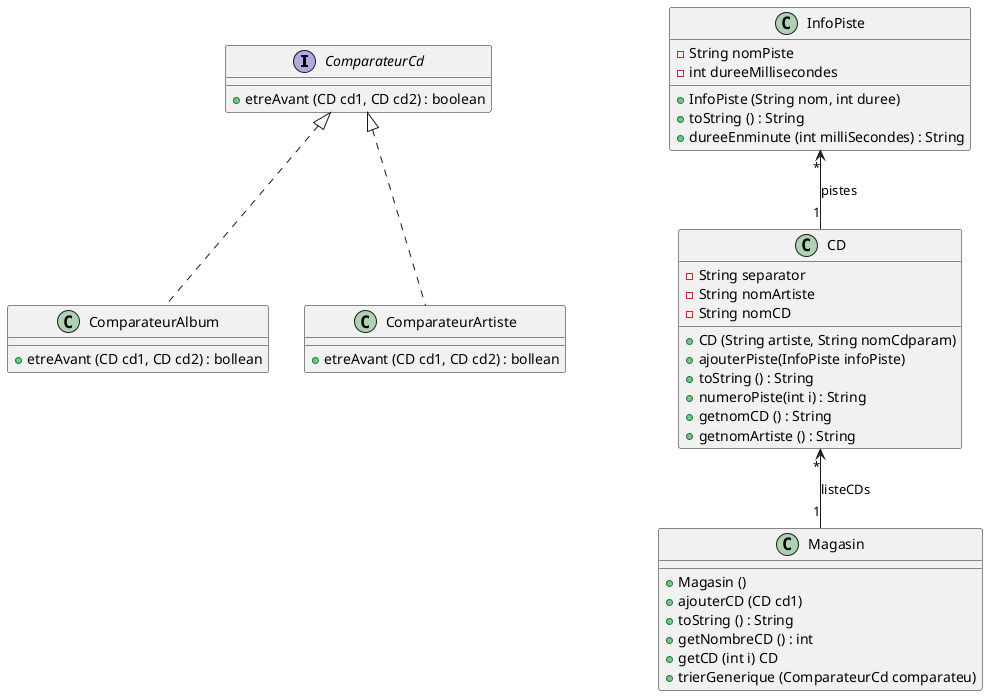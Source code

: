 @startuml
interface ComparateurCd{
    + etreAvant (CD cd1, CD cd2) : boolean
}

class CD{
    - String separator
    - String nomArtiste
    - String nomCD
    + CD (String artiste, String nomCdparam)
    + ajouterPiste(InfoPiste infoPiste)
    + toString () : String
    + numeroPiste(int i) : String
    + getnomCD () : String
    + getnomArtiste () : String
}

class Magasin{
    + Magasin ()
    + ajouterCD (CD cd1)
    + toString () : String
    + getNombreCD () : int
    + getCD (int i) CD
    + trierGenerique (ComparateurCd comparateu)
}

class ComparateurAlbum{
    + etreAvant (CD cd1, CD cd2) : bollean
}

class ComparateurArtiste{
    + etreAvant (CD cd1, CD cd2) : bollean
}

class InfoPiste{
    - String nomPiste
    - int dureeMillisecondes
    + InfoPiste (String nom, int duree)
    + toString () : String
    + dureeEnminute (int milliSecondes) : String
}

ComparateurCd <|.. ComparateurAlbum
ComparateurCd <|.. ComparateurArtiste
CD "*" <-- "1"Magasin : listeCDs
InfoPiste "*" <-- "1" CD : pistes

@enduml